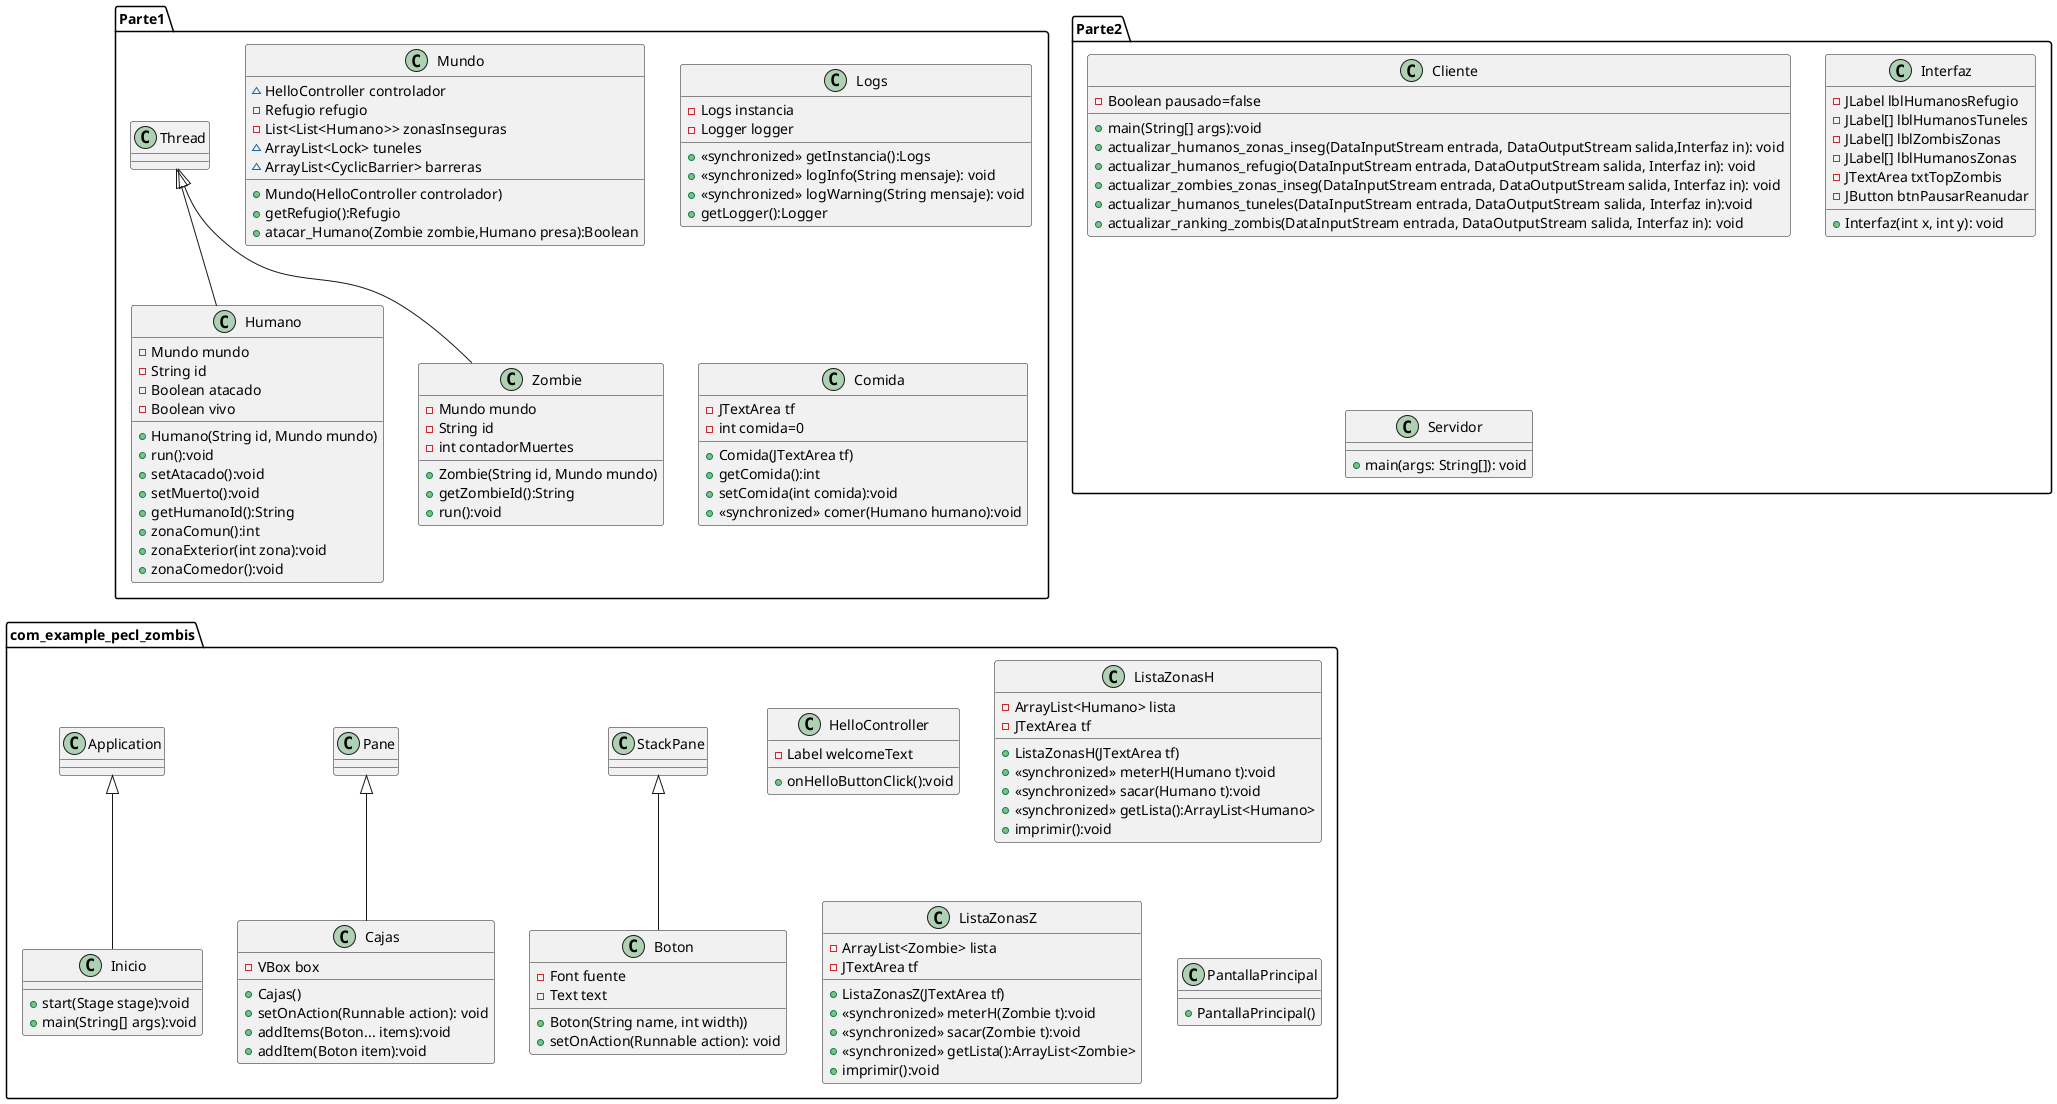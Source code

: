 @startuml
'https://plantuml.com/class-diagram

package Parte1{
class Humano extends Thread{
    - Mundo mundo
    - String id
    - Boolean atacado
    - Boolean vivo
    +Humano(String id, Mundo mundo)
    +run():void
    +setAtacado():void
    +setMuerto():void
    +getHumanoId():String
    +zonaComun():int
    +zonaExterior(int zona):void
    +zonaComedor():void
}


class Zombie extends Thread{
    - Mundo mundo
    - String id
    - int contadorMuertes
    +Zombie(String id, Mundo mundo)
    +getZombieId():String
    +run():void
}

class Mundo{
    ~HelloController controlador
    -Refugio refugio
    -List<List<Humano>> zonasInseguras
    ~ArrayList<Lock> tuneles
    ~ArrayList<CyclicBarrier> barreras
    +Mundo(HelloController controlador)
    +getRefugio():Refugio
    +atacar_Humano(Zombie zombie,Humano presa):Boolean


}

class Logs{
    -Logs instancia
    -Logger logger
    + «synchronized» getInstancia():Logs
    + «synchronized» logInfo(String mensaje): void
    + «synchronized» logWarning(String mensaje): void
    +getLogger():Logger
    }

class Comida{
 -JTextArea tf
 -int comida=0
 +Comida(JTextArea tf)
 +getComida():int
 +setComida(int comida):void
 + «synchronized» comer(Humano humano):void
 }
}
package Parte2{
class Cliente{
-Boolean pausado=false
+main(String[] args):void
+actualizar_humanos_zonas_inseg(DataInputStream entrada, DataOutputStream salida,Interfaz in): void
+actualizar_humanos_refugio(DataInputStream entrada, DataOutputStream salida, Interfaz in): void
+actualizar_zombies_zonas_inseg(DataInputStream entrada, DataOutputStream salida, Interfaz in): void
+actualizar_humanos_tuneles(DataInputStream entrada, DataOutputStream salida, Interfaz in):void
+actualizar_ranking_zombis(DataInputStream entrada, DataOutputStream salida, Interfaz in): void
}

class Interfaz{
- JLabel lblHumanosRefugio
-JLabel[] lblHumanosTuneles
-JLabel[] lblZombisZonas
-JLabel[] lblHumanosZonas
-JTextArea txtTopZombis
-JButton btnPausarReanudar

+ Interfaz(int x, int y): void
}
class Servidor{
+main(args: String[]): void
}
}


package com_example_pecl_zombis{
class Boton extends StackPane{
    - Font fuente
    - Text text
    +Boton(String name, int width))
    +setOnAction(Runnable action): void
    }
class Cajas extends Pane{
    - VBox box
    +Cajas()
    +setOnAction(Runnable action): void
    +addItems(Boton... items):void
    +addItem(Boton item):void
    }
class HelloController{
    -Label welcomeText
    +onHelloButtonClick():void
    }
class Inicio extends Application{
    +start(Stage stage):void
    +main(String[] args):void
    }
class ListaZonasH{
    -ArrayList<Humano> lista
    -JTextArea tf
    +ListaZonasH(JTextArea tf)
    + «synchronized» meterH(Humano t):void
    + «synchronized» sacar(Humano t):void
    + «synchronized» getLista():ArrayList<Humano>
    + imprimir():void
    }
class ListaZonasZ{
    -ArrayList<Zombie> lista
    -JTextArea tf
    +ListaZonasZ(JTextArea tf)
    + «synchronized» meterH(Zombie t):void
    + «synchronized» sacar(Zombie t):void
    + «synchronized» getLista():ArrayList<Zombie>
    + imprimir():void
    }

class PantallaPrincipal{
    +PantallaPrincipal()
}







@enduml